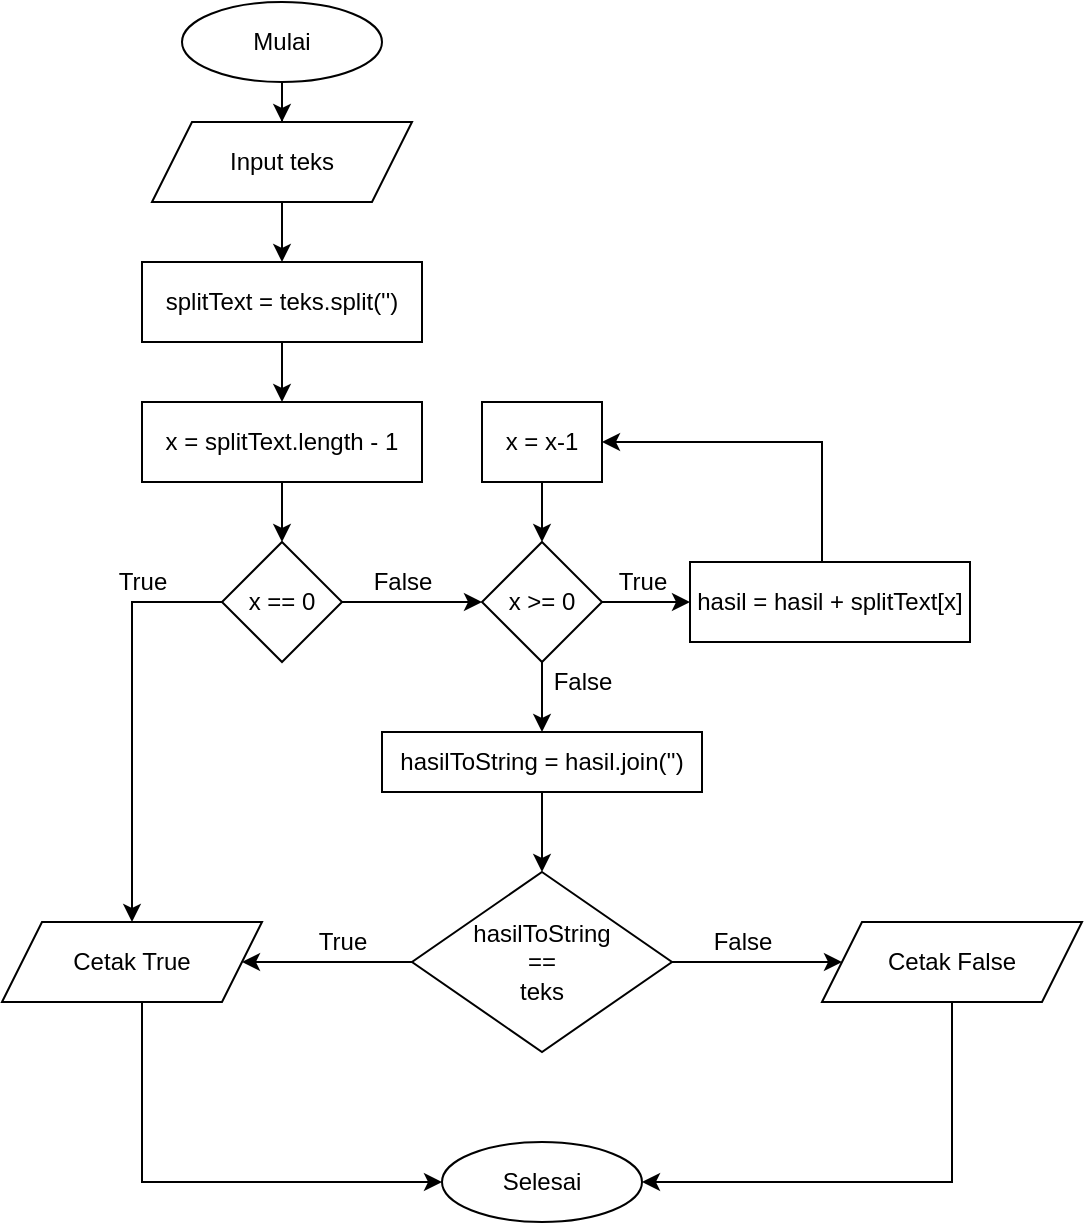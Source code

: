 <mxfile version="18.1.2" type="device" pages="4"><diagram id="FxDjAL-j5VNCljG_BNG6" name="Palindrom"><mxGraphModel dx="777" dy="730" grid="1" gridSize="10" guides="1" tooltips="1" connect="1" arrows="1" fold="1" page="1" pageScale="1" pageWidth="827" pageHeight="1169" math="0" shadow="0"><root><mxCell id="0"/><mxCell id="1" parent="0"/><mxCell id="JO--GqLERulLM7vtnSUI-7" style="edgeStyle=orthogonalEdgeStyle;rounded=0;orthogonalLoop=1;jettySize=auto;html=1;" parent="1" source="JO--GqLERulLM7vtnSUI-1" target="JO--GqLERulLM7vtnSUI-3" edge="1"><mxGeometry relative="1" as="geometry"/></mxCell><mxCell id="JO--GqLERulLM7vtnSUI-1" value="Mulai" style="ellipse;whiteSpace=wrap;html=1;" parent="1" vertex="1"><mxGeometry x="200" y="60" width="100" height="40" as="geometry"/></mxCell><mxCell id="JO--GqLERulLM7vtnSUI-2" value="Selesai" style="ellipse;whiteSpace=wrap;html=1;" parent="1" vertex="1"><mxGeometry x="330" y="630" width="100" height="40" as="geometry"/></mxCell><mxCell id="JO--GqLERulLM7vtnSUI-8" style="edgeStyle=orthogonalEdgeStyle;rounded=0;orthogonalLoop=1;jettySize=auto;html=1;" parent="1" source="JO--GqLERulLM7vtnSUI-3" target="JO--GqLERulLM7vtnSUI-5" edge="1"><mxGeometry relative="1" as="geometry"/></mxCell><mxCell id="JO--GqLERulLM7vtnSUI-3" value="Input teks" style="shape=parallelogram;perimeter=parallelogramPerimeter;whiteSpace=wrap;html=1;fixedSize=1;" parent="1" vertex="1"><mxGeometry x="185" y="120" width="130" height="40" as="geometry"/></mxCell><mxCell id="JO--GqLERulLM7vtnSUI-9" style="edgeStyle=orthogonalEdgeStyle;rounded=0;orthogonalLoop=1;jettySize=auto;html=1;" parent="1" source="JO--GqLERulLM7vtnSUI-5" target="JO--GqLERulLM7vtnSUI-6" edge="1"><mxGeometry relative="1" as="geometry"/></mxCell><mxCell id="JO--GqLERulLM7vtnSUI-5" value="splitText = teks.split('')" style="rounded=0;whiteSpace=wrap;html=1;" parent="1" vertex="1"><mxGeometry x="180" y="190" width="140" height="40" as="geometry"/></mxCell><mxCell id="JO--GqLERulLM7vtnSUI-13" style="edgeStyle=orthogonalEdgeStyle;rounded=0;orthogonalLoop=1;jettySize=auto;html=1;" parent="1" source="JO--GqLERulLM7vtnSUI-6" target="JO--GqLERulLM7vtnSUI-12" edge="1"><mxGeometry relative="1" as="geometry"/></mxCell><mxCell id="JO--GqLERulLM7vtnSUI-6" value="x = splitText.length - 1" style="rounded=0;whiteSpace=wrap;html=1;" parent="1" vertex="1"><mxGeometry x="180" y="260" width="140" height="40" as="geometry"/></mxCell><mxCell id="JO--GqLERulLM7vtnSUI-39" style="edgeStyle=orthogonalEdgeStyle;rounded=0;orthogonalLoop=1;jettySize=auto;html=1;" parent="1" source="JO--GqLERulLM7vtnSUI-10" target="JO--GqLERulLM7vtnSUI-2" edge="1"><mxGeometry relative="1" as="geometry"><Array as="points"><mxPoint x="180" y="650"/></Array></mxGeometry></mxCell><mxCell id="JO--GqLERulLM7vtnSUI-10" value="Cetak True" style="shape=parallelogram;perimeter=parallelogramPerimeter;whiteSpace=wrap;html=1;fixedSize=1;" parent="1" vertex="1"><mxGeometry x="110" y="520" width="130" height="40" as="geometry"/></mxCell><mxCell id="JO--GqLERulLM7vtnSUI-40" style="edgeStyle=orthogonalEdgeStyle;rounded=0;orthogonalLoop=1;jettySize=auto;html=1;" parent="1" source="JO--GqLERulLM7vtnSUI-11" target="JO--GqLERulLM7vtnSUI-2" edge="1"><mxGeometry relative="1" as="geometry"><Array as="points"><mxPoint x="585" y="650"/></Array></mxGeometry></mxCell><mxCell id="JO--GqLERulLM7vtnSUI-11" value="Cetak False" style="shape=parallelogram;perimeter=parallelogramPerimeter;whiteSpace=wrap;html=1;fixedSize=1;" parent="1" vertex="1"><mxGeometry x="520" y="520" width="130" height="40" as="geometry"/></mxCell><mxCell id="JO--GqLERulLM7vtnSUI-14" style="edgeStyle=orthogonalEdgeStyle;rounded=0;orthogonalLoop=1;jettySize=auto;html=1;" parent="1" source="JO--GqLERulLM7vtnSUI-12" target="JO--GqLERulLM7vtnSUI-10" edge="1"><mxGeometry relative="1" as="geometry"><Array as="points"><mxPoint x="175" y="360"/></Array></mxGeometry></mxCell><mxCell id="JO--GqLERulLM7vtnSUI-18" style="edgeStyle=orthogonalEdgeStyle;rounded=0;orthogonalLoop=1;jettySize=auto;html=1;" parent="1" source="JO--GqLERulLM7vtnSUI-12" target="JO--GqLERulLM7vtnSUI-16" edge="1"><mxGeometry relative="1" as="geometry"/></mxCell><mxCell id="JO--GqLERulLM7vtnSUI-12" value="x == 0" style="rhombus;whiteSpace=wrap;html=1;" parent="1" vertex="1"><mxGeometry x="220" y="330" width="60" height="60" as="geometry"/></mxCell><mxCell id="JO--GqLERulLM7vtnSUI-22" style="edgeStyle=orthogonalEdgeStyle;rounded=0;orthogonalLoop=1;jettySize=auto;html=1;" parent="1" source="JO--GqLERulLM7vtnSUI-16" target="JO--GqLERulLM7vtnSUI-21" edge="1"><mxGeometry relative="1" as="geometry"/></mxCell><mxCell id="JO--GqLERulLM7vtnSUI-32" value="" style="edgeStyle=orthogonalEdgeStyle;rounded=0;orthogonalLoop=1;jettySize=auto;html=1;" parent="1" source="JO--GqLERulLM7vtnSUI-16" target="JO--GqLERulLM7vtnSUI-31" edge="1"><mxGeometry relative="1" as="geometry"/></mxCell><mxCell id="JO--GqLERulLM7vtnSUI-16" value="x &amp;gt;= 0" style="rhombus;whiteSpace=wrap;html=1;" parent="1" vertex="1"><mxGeometry x="350" y="330" width="60" height="60" as="geometry"/></mxCell><mxCell id="JO--GqLERulLM7vtnSUI-19" value="True" style="text;html=1;align=center;verticalAlign=middle;resizable=0;points=[];autosize=1;strokeColor=none;fillColor=none;" parent="1" vertex="1"><mxGeometry x="160" y="340" width="40" height="20" as="geometry"/></mxCell><mxCell id="JO--GqLERulLM7vtnSUI-20" value="False" style="text;html=1;align=center;verticalAlign=middle;resizable=0;points=[];autosize=1;strokeColor=none;fillColor=none;" parent="1" vertex="1"><mxGeometry x="290" y="340" width="40" height="20" as="geometry"/></mxCell><mxCell id="JO--GqLERulLM7vtnSUI-25" style="edgeStyle=orthogonalEdgeStyle;rounded=0;orthogonalLoop=1;jettySize=auto;html=1;" parent="1" source="JO--GqLERulLM7vtnSUI-21" target="JO--GqLERulLM7vtnSUI-23" edge="1"><mxGeometry relative="1" as="geometry"><Array as="points"><mxPoint x="520" y="280"/></Array></mxGeometry></mxCell><mxCell id="JO--GqLERulLM7vtnSUI-21" value="hasil = hasil + splitText[x]" style="rounded=0;whiteSpace=wrap;html=1;" parent="1" vertex="1"><mxGeometry x="454" y="340" width="140" height="40" as="geometry"/></mxCell><mxCell id="JO--GqLERulLM7vtnSUI-26" style="edgeStyle=orthogonalEdgeStyle;rounded=0;orthogonalLoop=1;jettySize=auto;html=1;" parent="1" source="JO--GqLERulLM7vtnSUI-23" target="JO--GqLERulLM7vtnSUI-16" edge="1"><mxGeometry relative="1" as="geometry"/></mxCell><mxCell id="JO--GqLERulLM7vtnSUI-23" value="x = x-1" style="rounded=0;whiteSpace=wrap;html=1;" parent="1" vertex="1"><mxGeometry x="350" y="260" width="60" height="40" as="geometry"/></mxCell><mxCell id="JO--GqLERulLM7vtnSUI-27" value="True" style="text;html=1;align=center;verticalAlign=middle;resizable=0;points=[];autosize=1;strokeColor=none;fillColor=none;" parent="1" vertex="1"><mxGeometry x="410" y="340" width="40" height="20" as="geometry"/></mxCell><mxCell id="JO--GqLERulLM7vtnSUI-34" style="edgeStyle=orthogonalEdgeStyle;rounded=0;orthogonalLoop=1;jettySize=auto;html=1;" parent="1" source="JO--GqLERulLM7vtnSUI-31" target="JO--GqLERulLM7vtnSUI-33" edge="1"><mxGeometry relative="1" as="geometry"/></mxCell><mxCell id="JO--GqLERulLM7vtnSUI-31" value="hasilToString = hasil.join('')" style="whiteSpace=wrap;html=1;" parent="1" vertex="1"><mxGeometry x="300" y="425" width="160" height="30" as="geometry"/></mxCell><mxCell id="JO--GqLERulLM7vtnSUI-35" style="edgeStyle=orthogonalEdgeStyle;rounded=0;orthogonalLoop=1;jettySize=auto;html=1;" parent="1" source="JO--GqLERulLM7vtnSUI-33" target="JO--GqLERulLM7vtnSUI-10" edge="1"><mxGeometry relative="1" as="geometry"/></mxCell><mxCell id="JO--GqLERulLM7vtnSUI-36" style="edgeStyle=orthogonalEdgeStyle;rounded=0;orthogonalLoop=1;jettySize=auto;html=1;" parent="1" source="JO--GqLERulLM7vtnSUI-33" target="JO--GqLERulLM7vtnSUI-11" edge="1"><mxGeometry relative="1" as="geometry"/></mxCell><mxCell id="JO--GqLERulLM7vtnSUI-33" value="hasilToString&lt;br&gt;==&lt;br&gt;teks" style="rhombus;whiteSpace=wrap;html=1;" parent="1" vertex="1"><mxGeometry x="315" y="495" width="130" height="90" as="geometry"/></mxCell><mxCell id="JO--GqLERulLM7vtnSUI-37" value="True" style="text;html=1;align=center;verticalAlign=middle;resizable=0;points=[];autosize=1;strokeColor=none;fillColor=none;" parent="1" vertex="1"><mxGeometry x="260" y="520" width="40" height="20" as="geometry"/></mxCell><mxCell id="JO--GqLERulLM7vtnSUI-38" value="False" style="text;html=1;align=center;verticalAlign=middle;resizable=0;points=[];autosize=1;strokeColor=none;fillColor=none;" parent="1" vertex="1"><mxGeometry x="460" y="520" width="40" height="20" as="geometry"/></mxCell><mxCell id="ZZLjdH_NN4Wp8haFHvGm-1" value="False" style="text;html=1;align=center;verticalAlign=middle;resizable=0;points=[];autosize=1;strokeColor=none;fillColor=none;" parent="1" vertex="1"><mxGeometry x="380" y="390" width="40" height="20" as="geometry"/></mxCell></root></mxGraphModel></diagram><diagram id="s8QwLoM2q4Zb7OmXuPd0" name="Reverse"><mxGraphModel dx="782" dy="730" grid="1" gridSize="10" guides="1" tooltips="1" connect="1" arrows="1" fold="1" page="1" pageScale="1" pageWidth="827" pageHeight="1169" math="0" shadow="0"><root><mxCell id="0"/><mxCell id="1" parent="0"/><mxCell id="vQy7KPvLQXWEKXQmPv1C-1" style="edgeStyle=orthogonalEdgeStyle;rounded=0;orthogonalLoop=1;jettySize=auto;html=1;" parent="1" source="vQy7KPvLQXWEKXQmPv1C-2" target="vQy7KPvLQXWEKXQmPv1C-5" edge="1"><mxGeometry relative="1" as="geometry"/></mxCell><mxCell id="vQy7KPvLQXWEKXQmPv1C-2" value="Mulai" style="ellipse;whiteSpace=wrap;html=1;" parent="1" vertex="1"><mxGeometry x="344" y="60" width="100" height="40" as="geometry"/></mxCell><mxCell id="vQy7KPvLQXWEKXQmPv1C-3" value="Selesai" style="ellipse;whiteSpace=wrap;html=1;" parent="1" vertex="1"><mxGeometry x="150" y="490" width="100" height="40" as="geometry"/></mxCell><mxCell id="vQy7KPvLQXWEKXQmPv1C-4" style="edgeStyle=orthogonalEdgeStyle;rounded=0;orthogonalLoop=1;jettySize=auto;html=1;" parent="1" source="vQy7KPvLQXWEKXQmPv1C-5" target="vQy7KPvLQXWEKXQmPv1C-7" edge="1"><mxGeometry relative="1" as="geometry"/></mxCell><mxCell id="vQy7KPvLQXWEKXQmPv1C-5" value="Input teks" style="shape=parallelogram;perimeter=parallelogramPerimeter;whiteSpace=wrap;html=1;fixedSize=1;" parent="1" vertex="1"><mxGeometry x="329" y="120" width="130" height="40" as="geometry"/></mxCell><mxCell id="vQy7KPvLQXWEKXQmPv1C-6" style="edgeStyle=orthogonalEdgeStyle;rounded=0;orthogonalLoop=1;jettySize=auto;html=1;" parent="1" source="vQy7KPvLQXWEKXQmPv1C-7" target="vQy7KPvLQXWEKXQmPv1C-9" edge="1"><mxGeometry relative="1" as="geometry"/></mxCell><mxCell id="vQy7KPvLQXWEKXQmPv1C-7" value="splitText = teks.split(' ')" style="rounded=0;whiteSpace=wrap;html=1;" parent="1" vertex="1"><mxGeometry x="324" y="190" width="140" height="40" as="geometry"/></mxCell><mxCell id="vQy7KPvLQXWEKXQmPv1C-34" style="edgeStyle=orthogonalEdgeStyle;rounded=0;orthogonalLoop=1;jettySize=auto;html=1;" parent="1" source="vQy7KPvLQXWEKXQmPv1C-9" target="vQy7KPvLQXWEKXQmPv1C-19" edge="1"><mxGeometry relative="1" as="geometry"/></mxCell><mxCell id="vQy7KPvLQXWEKXQmPv1C-9" value="x = splitText.length - 1" style="rounded=0;whiteSpace=wrap;html=1;" parent="1" vertex="1"><mxGeometry x="324" y="260" width="140" height="40" as="geometry"/></mxCell><mxCell id="vQy7KPvLQXWEKXQmPv1C-18" value="" style="edgeStyle=orthogonalEdgeStyle;rounded=0;orthogonalLoop=1;jettySize=auto;html=1;" parent="1" source="vQy7KPvLQXWEKXQmPv1C-19" target="vQy7KPvLQXWEKXQmPv1C-28" edge="1"><mxGeometry relative="1" as="geometry"/></mxCell><mxCell id="n4VY6_fwJM3Ih0xE0fPm-1" style="edgeStyle=orthogonalEdgeStyle;rounded=0;orthogonalLoop=1;jettySize=auto;html=1;" parent="1" source="vQy7KPvLQXWEKXQmPv1C-19" target="vQy7KPvLQXWEKXQmPv1C-23" edge="1"><mxGeometry relative="1" as="geometry"/></mxCell><mxCell id="vQy7KPvLQXWEKXQmPv1C-19" value="x &amp;gt;= 0" style="rhombus;whiteSpace=wrap;html=1;" parent="1" vertex="1"><mxGeometry x="364" y="330" width="60" height="60" as="geometry"/></mxCell><mxCell id="n4VY6_fwJM3Ih0xE0fPm-5" style="edgeStyle=orthogonalEdgeStyle;rounded=0;orthogonalLoop=1;jettySize=auto;html=1;" parent="1" source="vQy7KPvLQXWEKXQmPv1C-23" target="vQy7KPvLQXWEKXQmPv1C-25" edge="1"><mxGeometry relative="1" as="geometry"><Array as="points"><mxPoint x="584" y="450"/></Array></mxGeometry></mxCell><mxCell id="vQy7KPvLQXWEKXQmPv1C-23" value="hasil = hasil + splitText[x]" style="rounded=0;whiteSpace=wrap;html=1;" parent="1" vertex="1"><mxGeometry x="510" y="340" width="140" height="40" as="geometry"/></mxCell><mxCell id="n4VY6_fwJM3Ih0xE0fPm-6" style="edgeStyle=orthogonalEdgeStyle;rounded=0;orthogonalLoop=1;jettySize=auto;html=1;" parent="1" source="vQy7KPvLQXWEKXQmPv1C-25" target="vQy7KPvLQXWEKXQmPv1C-19" edge="1"><mxGeometry relative="1" as="geometry"/></mxCell><mxCell id="vQy7KPvLQXWEKXQmPv1C-25" value="x = x-1" style="rounded=0;whiteSpace=wrap;html=1;" parent="1" vertex="1"><mxGeometry x="364" y="430" width="60" height="40" as="geometry"/></mxCell><mxCell id="n4VY6_fwJM3Ih0xE0fPm-8" style="edgeStyle=orthogonalEdgeStyle;rounded=0;orthogonalLoop=1;jettySize=auto;html=1;" parent="1" source="vQy7KPvLQXWEKXQmPv1C-28" target="n4VY6_fwJM3Ih0xE0fPm-7" edge="1"><mxGeometry relative="1" as="geometry"/></mxCell><mxCell id="vQy7KPvLQXWEKXQmPv1C-28" value="hasilToString = hasil.join(' ')" style="whiteSpace=wrap;html=1;" parent="1" vertex="1"><mxGeometry x="120" y="345" width="160" height="30" as="geometry"/></mxCell><mxCell id="n4VY6_fwJM3Ih0xE0fPm-2" value="True" style="text;html=1;align=center;verticalAlign=middle;resizable=0;points=[];autosize=1;strokeColor=none;fillColor=none;" parent="1" vertex="1"><mxGeometry x="444" y="340" width="40" height="20" as="geometry"/></mxCell><mxCell id="n4VY6_fwJM3Ih0xE0fPm-3" value="False" style="text;html=1;align=center;verticalAlign=middle;resizable=0;points=[];autosize=1;strokeColor=none;fillColor=none;" parent="1" vertex="1"><mxGeometry x="304" y="340" width="40" height="20" as="geometry"/></mxCell><mxCell id="n4VY6_fwJM3Ih0xE0fPm-9" style="edgeStyle=orthogonalEdgeStyle;rounded=0;orthogonalLoop=1;jettySize=auto;html=1;" parent="1" source="n4VY6_fwJM3Ih0xE0fPm-7" target="vQy7KPvLQXWEKXQmPv1C-3" edge="1"><mxGeometry relative="1" as="geometry"/></mxCell><mxCell id="n4VY6_fwJM3Ih0xE0fPm-7" value="cetak hasilToString" style="shape=parallelogram;perimeter=parallelogramPerimeter;whiteSpace=wrap;html=1;fixedSize=1;" parent="1" vertex="1"><mxGeometry x="135" y="410" width="130" height="40" as="geometry"/></mxCell></root></mxGraphModel></diagram><diagram id="LI4FSPKg-KxmscbO_JXO" name="Algoritma Palindrom"><mxGraphModel dx="501" dy="471" grid="1" gridSize="10" guides="1" tooltips="1" connect="1" arrows="1" fold="1" page="1" pageScale="1" pageWidth="827" pageHeight="1169" math="0" shadow="0"><root><mxCell id="0"/><mxCell id="1" parent="0"/><mxCell id="Li9lCwFSAopUzVYIPZy7-19" style="edgeStyle=orthogonalEdgeStyle;rounded=0;orthogonalLoop=1;jettySize=auto;html=1;entryX=0.5;entryY=0;entryDx=0;entryDy=0;strokeColor=#0000FF;startArrow=classic;startFill=1;endArrow=none;endFill=0;" edge="1" parent="1" source="Li9lCwFSAopUzVYIPZy7-20" target="Li9lCwFSAopUzVYIPZy7-28"><mxGeometry relative="1" as="geometry"><Array as="points"><mxPoint x="80" y="159.93"/><mxPoint x="230" y="159.93"/></Array><mxPoint x="430.24" y="177.37" as="targetPoint"/></mxGeometry></mxCell><mxCell id="Li9lCwFSAopUzVYIPZy7-20" value="m" style="whiteSpace=wrap;html=1;aspect=fixed;" vertex="1" parent="1"><mxGeometry x="50" y="179.93" width="40" height="40" as="geometry"/></mxCell><mxCell id="Li9lCwFSAopUzVYIPZy7-21" style="edgeStyle=orthogonalEdgeStyle;rounded=0;orthogonalLoop=1;jettySize=auto;html=1;entryX=0.5;entryY=0;entryDx=0;entryDy=0;strokeColor=#66FF66;startArrow=classic;startFill=1;endArrow=none;endFill=0;" edge="1" parent="1" source="Li9lCwFSAopUzVYIPZy7-22" target="Li9lCwFSAopUzVYIPZy7-26"><mxGeometry relative="1" as="geometry"><Array as="points"><mxPoint x="110" y="139.93"/><mxPoint x="190" y="139.93"/></Array><mxPoint x="390" y="179.93" as="targetPoint"/></mxGeometry></mxCell><mxCell id="Li9lCwFSAopUzVYIPZy7-22" value="a" style="whiteSpace=wrap;html=1;aspect=fixed;" vertex="1" parent="1"><mxGeometry x="90" y="179.93" width="40" height="40" as="geometry"/></mxCell><mxCell id="Li9lCwFSAopUzVYIPZy7-24" value="l" style="whiteSpace=wrap;html=1;aspect=fixed;" vertex="1" parent="1"><mxGeometry x="130" y="179.93" width="40" height="40" as="geometry"/></mxCell><mxCell id="Li9lCwFSAopUzVYIPZy7-26" value="a" style="whiteSpace=wrap;html=1;aspect=fixed;" vertex="1" parent="1"><mxGeometry x="170" y="179.93" width="40" height="40" as="geometry"/></mxCell><mxCell id="Li9lCwFSAopUzVYIPZy7-28" value="m" style="whiteSpace=wrap;html=1;aspect=fixed;" vertex="1" parent="1"><mxGeometry x="210" y="179.93" width="40" height="40" as="geometry"/></mxCell><mxCell id="Li9lCwFSAopUzVYIPZy7-33" value="0" style="text;html=1;strokeColor=none;fillColor=none;align=center;verticalAlign=middle;whiteSpace=wrap;rounded=0;" vertex="1" parent="1"><mxGeometry x="50" y="220.93" width="40" height="30" as="geometry"/></mxCell><mxCell id="Li9lCwFSAopUzVYIPZy7-34" value="1" style="text;html=1;strokeColor=none;fillColor=none;align=center;verticalAlign=middle;whiteSpace=wrap;rounded=0;" vertex="1" parent="1"><mxGeometry x="90" y="220.93" width="40" height="30" as="geometry"/></mxCell><mxCell id="Li9lCwFSAopUzVYIPZy7-35" value="2" style="text;html=1;strokeColor=none;fillColor=none;align=center;verticalAlign=middle;whiteSpace=wrap;rounded=0;" vertex="1" parent="1"><mxGeometry x="130" y="220.93" width="40" height="30" as="geometry"/></mxCell><mxCell id="Li9lCwFSAopUzVYIPZy7-36" value="3" style="text;html=1;strokeColor=none;fillColor=none;align=center;verticalAlign=middle;whiteSpace=wrap;rounded=0;" vertex="1" parent="1"><mxGeometry x="170" y="220.93" width="40" height="30" as="geometry"/></mxCell><mxCell id="Li9lCwFSAopUzVYIPZy7-37" value="4" style="text;html=1;strokeColor=none;fillColor=none;align=center;verticalAlign=middle;whiteSpace=wrap;rounded=0;" vertex="1" parent="1"><mxGeometry x="210" y="220.93" width="40" height="30" as="geometry"/></mxCell><mxCell id="Li9lCwFSAopUzVYIPZy7-42" value="m" style="whiteSpace=wrap;html=1;aspect=fixed;" vertex="1" parent="1"><mxGeometry x="50" y="282.93" width="40" height="40" as="geometry"/></mxCell><mxCell id="Li9lCwFSAopUzVYIPZy7-43" value="0" style="text;html=1;strokeColor=none;fillColor=none;align=center;verticalAlign=middle;whiteSpace=wrap;rounded=0;" vertex="1" parent="1"><mxGeometry x="50" y="323.93" width="40" height="30" as="geometry"/></mxCell><mxCell id="Li9lCwFSAopUzVYIPZy7-44" value="m" style="whiteSpace=wrap;html=1;aspect=fixed;" vertex="1" parent="1"><mxGeometry x="50" y="372.93" width="40" height="40" as="geometry"/></mxCell><mxCell id="Li9lCwFSAopUzVYIPZy7-45" value="0" style="text;html=1;strokeColor=none;fillColor=none;align=center;verticalAlign=middle;whiteSpace=wrap;rounded=0;" vertex="1" parent="1"><mxGeometry x="50" y="413.93" width="40" height="30" as="geometry"/></mxCell><mxCell id="Li9lCwFSAopUzVYIPZy7-46" value="a" style="whiteSpace=wrap;html=1;aspect=fixed;" vertex="1" parent="1"><mxGeometry x="90" y="372.93" width="40" height="40" as="geometry"/></mxCell><mxCell id="Li9lCwFSAopUzVYIPZy7-47" value="1" style="text;html=1;strokeColor=none;fillColor=none;align=center;verticalAlign=middle;whiteSpace=wrap;rounded=0;" vertex="1" parent="1"><mxGeometry x="90" y="413.93" width="40" height="30" as="geometry"/></mxCell><mxCell id="Li9lCwFSAopUzVYIPZy7-48" value="m" style="whiteSpace=wrap;html=1;aspect=fixed;" vertex="1" parent="1"><mxGeometry x="50" y="462.93" width="40" height="40" as="geometry"/></mxCell><mxCell id="Li9lCwFSAopUzVYIPZy7-49" value="0" style="text;html=1;strokeColor=none;fillColor=none;align=center;verticalAlign=middle;whiteSpace=wrap;rounded=0;" vertex="1" parent="1"><mxGeometry x="50" y="503.93" width="40" height="30" as="geometry"/></mxCell><mxCell id="Li9lCwFSAopUzVYIPZy7-50" value="a" style="whiteSpace=wrap;html=1;aspect=fixed;" vertex="1" parent="1"><mxGeometry x="90" y="462.93" width="40" height="40" as="geometry"/></mxCell><mxCell id="Li9lCwFSAopUzVYIPZy7-51" value="1" style="text;html=1;strokeColor=none;fillColor=none;align=center;verticalAlign=middle;whiteSpace=wrap;rounded=0;" vertex="1" parent="1"><mxGeometry x="90" y="503.93" width="40" height="30" as="geometry"/></mxCell><mxCell id="Li9lCwFSAopUzVYIPZy7-52" value="l" style="whiteSpace=wrap;html=1;aspect=fixed;" vertex="1" parent="1"><mxGeometry x="130" y="462.93" width="40" height="40" as="geometry"/></mxCell><mxCell id="Li9lCwFSAopUzVYIPZy7-53" value="2" style="text;html=1;strokeColor=none;fillColor=none;align=center;verticalAlign=middle;whiteSpace=wrap;rounded=0;" vertex="1" parent="1"><mxGeometry x="130" y="503.93" width="40" height="30" as="geometry"/></mxCell><mxCell id="Li9lCwFSAopUzVYIPZy7-54" value="m" style="whiteSpace=wrap;html=1;aspect=fixed;" vertex="1" parent="1"><mxGeometry x="50" y="552.93" width="40" height="40" as="geometry"/></mxCell><mxCell id="Li9lCwFSAopUzVYIPZy7-55" value="0" style="text;html=1;strokeColor=none;fillColor=none;align=center;verticalAlign=middle;whiteSpace=wrap;rounded=0;" vertex="1" parent="1"><mxGeometry x="50" y="593.93" width="40" height="30" as="geometry"/></mxCell><mxCell id="Li9lCwFSAopUzVYIPZy7-56" value="a" style="whiteSpace=wrap;html=1;aspect=fixed;" vertex="1" parent="1"><mxGeometry x="90" y="552.93" width="40" height="40" as="geometry"/></mxCell><mxCell id="Li9lCwFSAopUzVYIPZy7-57" value="1" style="text;html=1;strokeColor=none;fillColor=none;align=center;verticalAlign=middle;whiteSpace=wrap;rounded=0;" vertex="1" parent="1"><mxGeometry x="90" y="593.93" width="40" height="30" as="geometry"/></mxCell><mxCell id="Li9lCwFSAopUzVYIPZy7-58" value="l" style="whiteSpace=wrap;html=1;aspect=fixed;" vertex="1" parent="1"><mxGeometry x="130" y="552.93" width="40" height="40" as="geometry"/></mxCell><mxCell id="Li9lCwFSAopUzVYIPZy7-59" value="3" style="text;html=1;strokeColor=none;fillColor=none;align=center;verticalAlign=middle;whiteSpace=wrap;rounded=0;" vertex="1" parent="1"><mxGeometry x="130" y="593.93" width="40" height="30" as="geometry"/></mxCell><mxCell id="Li9lCwFSAopUzVYIPZy7-60" value="a" style="whiteSpace=wrap;html=1;aspect=fixed;" vertex="1" parent="1"><mxGeometry x="170" y="552.93" width="40" height="40" as="geometry"/></mxCell><mxCell id="Li9lCwFSAopUzVYIPZy7-61" value="4" style="text;html=1;strokeColor=none;fillColor=none;align=center;verticalAlign=middle;whiteSpace=wrap;rounded=0;" vertex="1" parent="1"><mxGeometry x="170" y="593.93" width="40" height="30" as="geometry"/></mxCell><mxCell id="Li9lCwFSAopUzVYIPZy7-62" value="m" style="whiteSpace=wrap;html=1;aspect=fixed;" vertex="1" parent="1"><mxGeometry x="50" y="642.93" width="40" height="40" as="geometry"/></mxCell><mxCell id="Li9lCwFSAopUzVYIPZy7-63" value="0" style="text;html=1;strokeColor=none;fillColor=none;align=center;verticalAlign=middle;whiteSpace=wrap;rounded=0;" vertex="1" parent="1"><mxGeometry x="50" y="683.93" width="40" height="30" as="geometry"/></mxCell><mxCell id="Li9lCwFSAopUzVYIPZy7-64" value="a" style="whiteSpace=wrap;html=1;aspect=fixed;" vertex="1" parent="1"><mxGeometry x="90" y="642.93" width="40" height="40" as="geometry"/></mxCell><mxCell id="Li9lCwFSAopUzVYIPZy7-65" value="1" style="text;html=1;strokeColor=none;fillColor=none;align=center;verticalAlign=middle;whiteSpace=wrap;rounded=0;" vertex="1" parent="1"><mxGeometry x="90" y="683.93" width="40" height="30" as="geometry"/></mxCell><mxCell id="Li9lCwFSAopUzVYIPZy7-66" value="l" style="whiteSpace=wrap;html=1;aspect=fixed;" vertex="1" parent="1"><mxGeometry x="130" y="642.93" width="40" height="40" as="geometry"/></mxCell><mxCell id="Li9lCwFSAopUzVYIPZy7-67" value="2" style="text;html=1;strokeColor=none;fillColor=none;align=center;verticalAlign=middle;whiteSpace=wrap;rounded=0;" vertex="1" parent="1"><mxGeometry x="130" y="683.93" width="40" height="30" as="geometry"/></mxCell><mxCell id="Li9lCwFSAopUzVYIPZy7-68" value="a" style="whiteSpace=wrap;html=1;aspect=fixed;" vertex="1" parent="1"><mxGeometry x="170" y="642.93" width="40" height="40" as="geometry"/></mxCell><mxCell id="Li9lCwFSAopUzVYIPZy7-69" value="3" style="text;html=1;strokeColor=none;fillColor=none;align=center;verticalAlign=middle;whiteSpace=wrap;rounded=0;" vertex="1" parent="1"><mxGeometry x="170" y="683.93" width="40" height="30" as="geometry"/></mxCell><mxCell id="Li9lCwFSAopUzVYIPZy7-70" value="m" style="whiteSpace=wrap;html=1;aspect=fixed;" vertex="1" parent="1"><mxGeometry x="210" y="642.93" width="40" height="40" as="geometry"/></mxCell><mxCell id="Li9lCwFSAopUzVYIPZy7-71" value="4" style="text;html=1;strokeColor=none;fillColor=none;align=center;verticalAlign=middle;whiteSpace=wrap;rounded=0;" vertex="1" parent="1"><mxGeometry x="210" y="683.93" width="40" height="30" as="geometry"/></mxCell><mxCell id="Li9lCwFSAopUzVYIPZy7-116" value="4" style="text;html=1;align=center;verticalAlign=middle;resizable=0;points=[];autosize=1;strokeColor=none;fillColor=none;" vertex="1" parent="1"><mxGeometry x="140" y="292.93" width="20" height="20" as="geometry"/></mxCell><mxCell id="Li9lCwFSAopUzVYIPZy7-117" value="3" style="text;html=1;align=center;verticalAlign=middle;resizable=0;points=[];autosize=1;strokeColor=none;fillColor=none;" vertex="1" parent="1"><mxGeometry x="150" y="382.93" width="20" height="20" as="geometry"/></mxCell><mxCell id="Li9lCwFSAopUzVYIPZy7-118" value="2" style="text;html=1;align=center;verticalAlign=middle;resizable=0;points=[];autosize=1;strokeColor=none;fillColor=none;" vertex="1" parent="1"><mxGeometry x="190" y="472.93" width="20" height="20" as="geometry"/></mxCell><mxCell id="Li9lCwFSAopUzVYIPZy7-119" value="1" style="text;html=1;align=center;verticalAlign=middle;resizable=0;points=[];autosize=1;strokeColor=none;fillColor=none;" vertex="1" parent="1"><mxGeometry x="230" y="562.93" width="20" height="20" as="geometry"/></mxCell><mxCell id="Li9lCwFSAopUzVYIPZy7-120" value="0" style="text;html=1;align=center;verticalAlign=middle;resizable=0;points=[];autosize=1;strokeColor=none;fillColor=none;" vertex="1" parent="1"><mxGeometry x="270" y="652.93" width="20" height="20" as="geometry"/></mxCell><mxCell id="Li9lCwFSAopUzVYIPZy7-146" value="Text: Malam" style="text;html=1;align=center;verticalAlign=middle;resizable=0;points=[];autosize=1;strokeColor=none;fillColor=none;" vertex="1" parent="1"><mxGeometry x="40" y="10" width="80" height="20" as="geometry"/></mxCell><mxCell id="DcUSPM8ZCxzd5KCDqAtR-1" value="m" style="whiteSpace=wrap;html=1;aspect=fixed;" vertex="1" parent="1"><mxGeometry x="230" y="39" width="40" height="40" as="geometry"/></mxCell><mxCell id="DcUSPM8ZCxzd5KCDqAtR-2" value="a" style="whiteSpace=wrap;html=1;aspect=fixed;" vertex="1" parent="1"><mxGeometry x="270" y="39" width="40" height="40" as="geometry"/></mxCell><mxCell id="DcUSPM8ZCxzd5KCDqAtR-3" value="l" style="whiteSpace=wrap;html=1;aspect=fixed;" vertex="1" parent="1"><mxGeometry x="310" y="39" width="40" height="40" as="geometry"/></mxCell><mxCell id="DcUSPM8ZCxzd5KCDqAtR-4" value="a" style="whiteSpace=wrap;html=1;aspect=fixed;" vertex="1" parent="1"><mxGeometry x="350" y="39" width="40" height="40" as="geometry"/></mxCell><mxCell id="DcUSPM8ZCxzd5KCDqAtR-5" value="m" style="whiteSpace=wrap;html=1;aspect=fixed;" vertex="1" parent="1"><mxGeometry x="390" y="39" width="40" height="40" as="geometry"/></mxCell><mxCell id="DcUSPM8ZCxzd5KCDqAtR-6" value="0" style="text;html=1;strokeColor=none;fillColor=none;align=center;verticalAlign=middle;whiteSpace=wrap;rounded=0;" vertex="1" parent="1"><mxGeometry x="230" y="80" width="40" height="30" as="geometry"/></mxCell><mxCell id="DcUSPM8ZCxzd5KCDqAtR-7" value="1" style="text;html=1;strokeColor=none;fillColor=none;align=center;verticalAlign=middle;whiteSpace=wrap;rounded=0;" vertex="1" parent="1"><mxGeometry x="270" y="80" width="40" height="30" as="geometry"/></mxCell><mxCell id="DcUSPM8ZCxzd5KCDqAtR-8" value="2" style="text;html=1;strokeColor=none;fillColor=none;align=center;verticalAlign=middle;whiteSpace=wrap;rounded=0;" vertex="1" parent="1"><mxGeometry x="310" y="80" width="40" height="30" as="geometry"/></mxCell><mxCell id="DcUSPM8ZCxzd5KCDqAtR-9" value="3" style="text;html=1;strokeColor=none;fillColor=none;align=center;verticalAlign=middle;whiteSpace=wrap;rounded=0;" vertex="1" parent="1"><mxGeometry x="350" y="80" width="40" height="30" as="geometry"/></mxCell><mxCell id="DcUSPM8ZCxzd5KCDqAtR-10" value="4" style="text;html=1;strokeColor=none;fillColor=none;align=center;verticalAlign=middle;whiteSpace=wrap;rounded=0;" vertex="1" parent="1"><mxGeometry x="390" y="80" width="40" height="30" as="geometry"/></mxCell><mxCell id="DcUSPM8ZCxzd5KCDqAtR-11" value="1." style="text;html=1;align=center;verticalAlign=middle;resizable=0;points=[];autosize=1;strokeColor=none;fillColor=none;" vertex="1" parent="1"><mxGeometry x="5" y="10" width="30" height="20" as="geometry"/></mxCell><mxCell id="DcUSPM8ZCxzd5KCDqAtR-12" value="2." style="text;html=1;align=center;verticalAlign=middle;resizable=0;points=[];autosize=1;strokeColor=none;fillColor=none;" vertex="1" parent="1"><mxGeometry x="5" y="50" width="30" height="20" as="geometry"/></mxCell><mxCell id="DcUSPM8ZCxzd5KCDqAtR-13" value="Split Text ke array" style="text;html=1;align=center;verticalAlign=middle;resizable=0;points=[];autosize=1;strokeColor=none;fillColor=none;" vertex="1" parent="1"><mxGeometry x="40" y="50" width="110" height="20" as="geometry"/></mxCell><mxCell id="DcUSPM8ZCxzd5KCDqAtR-14" value="3." style="text;html=1;align=center;verticalAlign=middle;resizable=0;points=[];autosize=1;strokeColor=none;fillColor=none;" vertex="1" parent="1"><mxGeometry x="5" y="90" width="30" height="20" as="geometry"/></mxCell><mxCell id="DcUSPM8ZCxzd5KCDqAtR-15" value="Reverse" style="text;html=1;align=center;verticalAlign=middle;resizable=0;points=[];autosize=1;strokeColor=none;fillColor=none;" vertex="1" parent="1"><mxGeometry x="40" y="90" width="60" height="20" as="geometry"/></mxCell><mxCell id="DcUSPM8ZCxzd5KCDqAtR-16" value="4." style="text;html=1;align=center;verticalAlign=middle;resizable=0;points=[];autosize=1;strokeColor=none;fillColor=none;" vertex="1" parent="1"><mxGeometry x="5" y="730" width="30" height="20" as="geometry"/></mxCell><mxCell id="DcUSPM8ZCxzd5KCDqAtR-17" value="m" style="whiteSpace=wrap;html=1;aspect=fixed;" vertex="1" parent="1"><mxGeometry x="210" y="730" width="40" height="40" as="geometry"/></mxCell><mxCell id="DcUSPM8ZCxzd5KCDqAtR-18" value="0" style="text;html=1;strokeColor=none;fillColor=none;align=center;verticalAlign=middle;whiteSpace=wrap;rounded=0;" vertex="1" parent="1"><mxGeometry x="210" y="771" width="40" height="30" as="geometry"/></mxCell><mxCell id="DcUSPM8ZCxzd5KCDqAtR-19" value="a" style="whiteSpace=wrap;html=1;aspect=fixed;" vertex="1" parent="1"><mxGeometry x="250" y="730" width="40" height="40" as="geometry"/></mxCell><mxCell id="DcUSPM8ZCxzd5KCDqAtR-20" value="1" style="text;html=1;strokeColor=none;fillColor=none;align=center;verticalAlign=middle;whiteSpace=wrap;rounded=0;" vertex="1" parent="1"><mxGeometry x="250" y="771" width="40" height="30" as="geometry"/></mxCell><mxCell id="DcUSPM8ZCxzd5KCDqAtR-21" value="l" style="whiteSpace=wrap;html=1;aspect=fixed;" vertex="1" parent="1"><mxGeometry x="290" y="730" width="40" height="40" as="geometry"/></mxCell><mxCell id="DcUSPM8ZCxzd5KCDqAtR-22" value="2" style="text;html=1;strokeColor=none;fillColor=none;align=center;verticalAlign=middle;whiteSpace=wrap;rounded=0;" vertex="1" parent="1"><mxGeometry x="290" y="771" width="40" height="30" as="geometry"/></mxCell><mxCell id="DcUSPM8ZCxzd5KCDqAtR-23" value="a" style="whiteSpace=wrap;html=1;aspect=fixed;" vertex="1" parent="1"><mxGeometry x="330" y="730" width="40" height="40" as="geometry"/></mxCell><mxCell id="DcUSPM8ZCxzd5KCDqAtR-24" value="3" style="text;html=1;strokeColor=none;fillColor=none;align=center;verticalAlign=middle;whiteSpace=wrap;rounded=0;" vertex="1" parent="1"><mxGeometry x="330" y="771" width="40" height="30" as="geometry"/></mxCell><mxCell id="DcUSPM8ZCxzd5KCDqAtR-25" value="m" style="whiteSpace=wrap;html=1;aspect=fixed;" vertex="1" parent="1"><mxGeometry x="370" y="730" width="40" height="40" as="geometry"/></mxCell><mxCell id="DcUSPM8ZCxzd5KCDqAtR-26" value="4" style="text;html=1;strokeColor=none;fillColor=none;align=center;verticalAlign=middle;whiteSpace=wrap;rounded=0;" vertex="1" parent="1"><mxGeometry x="370" y="771" width="40" height="30" as="geometry"/></mxCell><mxCell id="DcUSPM8ZCxzd5KCDqAtR-27" value="0" style="text;html=1;align=center;verticalAlign=middle;resizable=0;points=[];autosize=1;strokeColor=none;fillColor=none;" vertex="1" parent="1"><mxGeometry x="430" y="740" width="20" height="20" as="geometry"/></mxCell><mxCell id="DcUSPM8ZCxzd5KCDqAtR-28" value="Join" style="text;html=1;align=center;verticalAlign=middle;resizable=0;points=[];autosize=1;strokeColor=none;fillColor=none;" vertex="1" parent="1"><mxGeometry x="50" y="730" width="40" height="20" as="geometry"/></mxCell><mxCell id="DcUSPM8ZCxzd5KCDqAtR-29" value="" style="endArrow=classic;html=1;rounded=0;" edge="1" parent="1"><mxGeometry width="50" height="50" relative="1" as="geometry"><mxPoint x="460" y="760" as="sourcePoint"/><mxPoint x="550" y="760" as="targetPoint"/></mxGeometry></mxCell><mxCell id="DcUSPM8ZCxzd5KCDqAtR-30" value="malam" style="text;html=1;align=center;verticalAlign=middle;resizable=0;points=[];autosize=1;strokeColor=none;fillColor=none;" vertex="1" parent="1"><mxGeometry x="590" y="730" width="50" height="20" as="geometry"/></mxCell><mxCell id="DcUSPM8ZCxzd5KCDqAtR-31" value="5." style="text;html=1;align=center;verticalAlign=middle;resizable=0;points=[];autosize=1;strokeColor=none;fillColor=none;" vertex="1" parent="1"><mxGeometry x="5" y="810" width="30" height="20" as="geometry"/></mxCell><mxCell id="DcUSPM8ZCxzd5KCDqAtR-32" value="Cek apakah teks join = teks input ?" style="text;html=1;align=center;verticalAlign=middle;resizable=0;points=[];autosize=1;strokeColor=none;fillColor=none;" vertex="1" parent="1"><mxGeometry x="50" y="810" width="200" height="20" as="geometry"/></mxCell><mxCell id="DcUSPM8ZCxzd5KCDqAtR-33" value="6." style="text;html=1;align=center;verticalAlign=middle;resizable=0;points=[];autosize=1;strokeColor=none;fillColor=none;" vertex="1" parent="1"><mxGeometry x="5" y="850" width="30" height="20" as="geometry"/></mxCell><mxCell id="DcUSPM8ZCxzd5KCDqAtR-34" value="Jika&amp;nbsp; sama maka cetak true / palindrom, jika tidak cetak false / tidak palindrom" style="text;html=1;align=center;verticalAlign=middle;resizable=0;points=[];autosize=1;strokeColor=none;fillColor=none;" vertex="1" parent="1"><mxGeometry x="50" y="850" width="430" height="20" as="geometry"/></mxCell></root></mxGraphModel></diagram><diagram id="HZBxXt5xzm26nqqHk81N" name="Algoritma Reverse"><mxGraphModel dx="1110" dy="1043" grid="1" gridSize="10" guides="1" tooltips="1" connect="1" arrows="1" fold="1" page="1" pageScale="1" pageWidth="827" pageHeight="1169" math="0" shadow="0"><root><mxCell id="0"/><mxCell id="1" parent="0"/><mxCell id="lgIX6GEAy5aW-3WlMMtk-1" value="Text: Saya Belajar Javascript" style="text;html=1;align=center;verticalAlign=middle;resizable=0;points=[];autosize=1;strokeColor=none;fillColor=none;" vertex="1" parent="1"><mxGeometry x="35" y="10" width="170" height="20" as="geometry"/></mxCell><mxCell id="lgIX6GEAy5aW-3WlMMtk-2" value="1." style="text;html=1;align=center;verticalAlign=middle;resizable=0;points=[];autosize=1;strokeColor=none;fillColor=none;" vertex="1" parent="1"><mxGeometry x="5" y="10" width="30" height="20" as="geometry"/></mxCell><mxCell id="lgIX6GEAy5aW-3WlMMtk-3" value="2." style="text;html=1;align=center;verticalAlign=middle;resizable=0;points=[];autosize=1;strokeColor=none;fillColor=none;" vertex="1" parent="1"><mxGeometry x="5" y="50" width="30" height="20" as="geometry"/></mxCell><mxCell id="lgIX6GEAy5aW-3WlMMtk-4" value="Split Text ke array, dengan separator spasi" style="text;html=1;align=center;verticalAlign=middle;resizable=0;points=[];autosize=1;strokeColor=none;fillColor=none;" vertex="1" parent="1"><mxGeometry x="40" y="50" width="240" height="20" as="geometry"/></mxCell><mxCell id="lgIX6GEAy5aW-3WlMMtk-5" value="3." style="text;html=1;align=center;verticalAlign=middle;resizable=0;points=[];autosize=1;strokeColor=none;fillColor=none;" vertex="1" parent="1"><mxGeometry x="5" y="90" width="30" height="20" as="geometry"/></mxCell><mxCell id="lgIX6GEAy5aW-3WlMMtk-6" value="Hasil Array" style="text;html=1;align=center;verticalAlign=middle;resizable=0;points=[];autosize=1;strokeColor=none;fillColor=none;" vertex="1" parent="1"><mxGeometry x="40" y="90" width="70" height="20" as="geometry"/></mxCell><mxCell id="lgIX6GEAy5aW-3WlMMtk-10" value="Javascript" style="whiteSpace=wrap;html=1;aspect=fixed;" vertex="1" parent="1"><mxGeometry x="240" y="280" width="70" height="70" as="geometry"/></mxCell><mxCell id="lgIX6GEAy5aW-3WlMMtk-17" value="0" style="text;html=1;strokeColor=none;fillColor=none;align=center;verticalAlign=middle;whiteSpace=wrap;rounded=0;" vertex="1" parent="1"><mxGeometry x="80" y="360" width="105" height="30" as="geometry"/></mxCell><mxCell id="lgIX6GEAy5aW-3WlMMtk-18" value="1" style="text;html=1;strokeColor=none;fillColor=none;align=center;verticalAlign=middle;whiteSpace=wrap;rounded=0;" vertex="1" parent="1"><mxGeometry x="185" y="360" width="40" height="30" as="geometry"/></mxCell><mxCell id="lgIX6GEAy5aW-3WlMMtk-19" value="2" style="text;html=1;strokeColor=none;fillColor=none;align=center;verticalAlign=middle;whiteSpace=wrap;rounded=0;" vertex="1" parent="1"><mxGeometry x="225" y="360" width="95" height="30" as="geometry"/></mxCell><mxCell id="lgIX6GEAy5aW-3WlMMtk-28" value="Saya" style="whiteSpace=wrap;html=1;aspect=fixed;" vertex="1" parent="1"><mxGeometry x="100" y="280" width="70" height="70" as="geometry"/></mxCell><mxCell id="lgIX6GEAy5aW-3WlMMtk-29" value="Belajar" style="whiteSpace=wrap;html=1;aspect=fixed;" vertex="1" parent="1"><mxGeometry x="170" y="280" width="70" height="70" as="geometry"/></mxCell><mxCell id="lgIX6GEAy5aW-3WlMMtk-30" value="4." style="text;html=1;align=center;verticalAlign=middle;resizable=0;points=[];autosize=1;strokeColor=none;fillColor=none;" vertex="1" parent="1"><mxGeometry x="5" y="210" width="30" height="20" as="geometry"/></mxCell><mxCell id="lgIX6GEAy5aW-3WlMMtk-31" value="Reverse" style="text;html=1;align=center;verticalAlign=middle;resizable=0;points=[];autosize=1;strokeColor=none;fillColor=none;" vertex="1" parent="1"><mxGeometry x="45" y="210" width="60" height="20" as="geometry"/></mxCell><mxCell id="lgIX6GEAy5aW-3WlMMtk-38" style="edgeStyle=orthogonalEdgeStyle;rounded=0;orthogonalLoop=1;jettySize=auto;html=1;entryX=0.5;entryY=0;entryDx=0;entryDy=0;startArrow=classic;startFill=1;endArrow=none;endFill=0;strokeColor=#FF0080;" edge="1" parent="1" target="lgIX6GEAy5aW-3WlMMtk-10"><mxGeometry relative="1" as="geometry"><Array as="points"><mxPoint x="145" y="250"/><mxPoint x="280" y="250"/><mxPoint x="280" y="280"/></Array><mxPoint x="145.0" y="280.0" as="sourcePoint"/><mxPoint x="185.0" y="280.0" as="targetPoint"/></mxGeometry></mxCell><mxCell id="lgIX6GEAy5aW-3WlMMtk-39" value="Saya" style="whiteSpace=wrap;html=1;aspect=fixed;" vertex="1" parent="1"><mxGeometry x="197.5" y="710" width="70" height="70" as="geometry"/></mxCell><mxCell id="lgIX6GEAy5aW-3WlMMtk-40" value="0" style="text;html=1;strokeColor=none;fillColor=none;align=center;verticalAlign=middle;whiteSpace=wrap;rounded=0;" vertex="1" parent="1"><mxGeometry x="15" y="529.94" width="105" height="30" as="geometry"/></mxCell><mxCell id="lgIX6GEAy5aW-3WlMMtk-41" value="1" style="text;html=1;strokeColor=none;fillColor=none;align=center;verticalAlign=middle;whiteSpace=wrap;rounded=0;" vertex="1" parent="1"><mxGeometry x="135" y="650" width="40" height="30" as="geometry"/></mxCell><mxCell id="lgIX6GEAy5aW-3WlMMtk-42" value="2" style="text;html=1;strokeColor=none;fillColor=none;align=center;verticalAlign=middle;whiteSpace=wrap;rounded=0;" vertex="1" parent="1"><mxGeometry x="210" y="790" width="40" height="30" as="geometry"/></mxCell><mxCell id="lgIX6GEAy5aW-3WlMMtk-43" value="Javascript" style="whiteSpace=wrap;html=1;aspect=fixed;" vertex="1" parent="1"><mxGeometry x="35" y="449.94" width="70" height="70" as="geometry"/></mxCell><mxCell id="lgIX6GEAy5aW-3WlMMtk-44" value="Belajar" style="whiteSpace=wrap;html=1;aspect=fixed;" vertex="1" parent="1"><mxGeometry x="120" y="580" width="70" height="70" as="geometry"/></mxCell><mxCell id="lgIX6GEAy5aW-3WlMMtk-46" value="0" style="text;html=1;strokeColor=none;fillColor=none;align=center;verticalAlign=middle;whiteSpace=wrap;rounded=0;" vertex="1" parent="1"><mxGeometry x="43.75" y="650" width="47.5" height="30" as="geometry"/></mxCell><mxCell id="lgIX6GEAy5aW-3WlMMtk-47" value="Javascript" style="whiteSpace=wrap;html=1;aspect=fixed;" vertex="1" parent="1"><mxGeometry x="35" y="580" width="70" height="70" as="geometry"/></mxCell><mxCell id="lgIX6GEAy5aW-3WlMMtk-48" value="1" style="text;html=1;strokeColor=none;fillColor=none;align=center;verticalAlign=middle;whiteSpace=wrap;rounded=0;" vertex="1" parent="1"><mxGeometry x="135" y="780" width="40" height="30" as="geometry"/></mxCell><mxCell id="lgIX6GEAy5aW-3WlMMtk-49" value="Belajar" style="whiteSpace=wrap;html=1;aspect=fixed;" vertex="1" parent="1"><mxGeometry x="120" y="710" width="70" height="70" as="geometry"/></mxCell><mxCell id="lgIX6GEAy5aW-3WlMMtk-50" value="0" style="text;html=1;strokeColor=none;fillColor=none;align=center;verticalAlign=middle;whiteSpace=wrap;rounded=0;" vertex="1" parent="1"><mxGeometry x="43.75" y="780" width="47.5" height="30" as="geometry"/></mxCell><mxCell id="lgIX6GEAy5aW-3WlMMtk-51" value="Javascript" style="whiteSpace=wrap;html=1;aspect=fixed;" vertex="1" parent="1"><mxGeometry x="35" y="710" width="70" height="70" as="geometry"/></mxCell></root></mxGraphModel></diagram></mxfile>